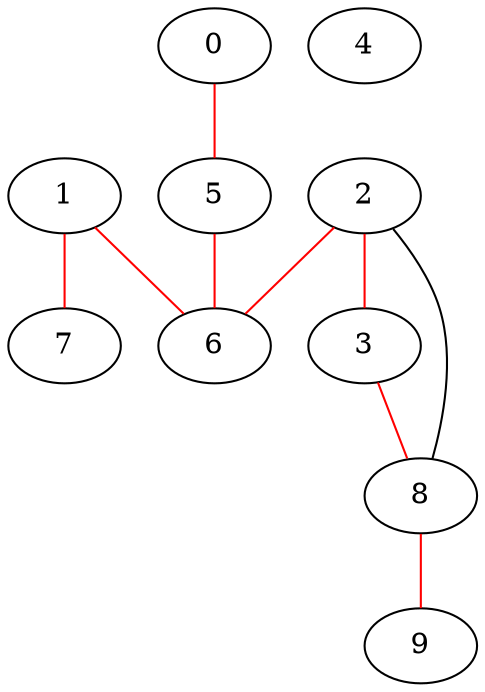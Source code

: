 graph one
{
0 -- 5 [color = red ];
1 -- 6 [color = red ];
1 -- 7 [color = red ];
2 -- 3 [color = red ];
2 -- 6 [color = red ];
2 -- 8 [color = black ];
3 -- 8 [color = red ];
5 -- 6 [color = red ];
8 -- 9 [color = red ];
4;
}
